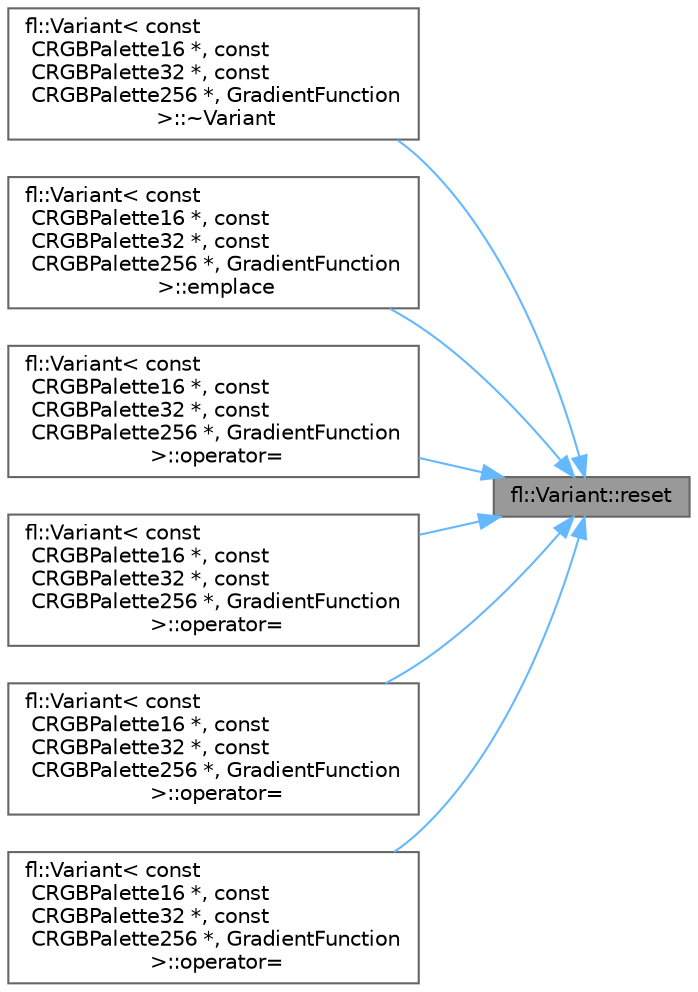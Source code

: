 digraph "fl::Variant::reset"
{
 // INTERACTIVE_SVG=YES
 // LATEX_PDF_SIZE
  bgcolor="transparent";
  edge [fontname=Helvetica,fontsize=10,labelfontname=Helvetica,labelfontsize=10];
  node [fontname=Helvetica,fontsize=10,shape=box,height=0.2,width=0.4];
  rankdir="RL";
  Node1 [id="Node000001",label="fl::Variant::reset",height=0.2,width=0.4,color="gray40", fillcolor="grey60", style="filled", fontcolor="black",tooltip=" "];
  Node1 -> Node2 [id="edge1_Node000001_Node000002",dir="back",color="steelblue1",style="solid",tooltip=" "];
  Node2 [id="Node000002",label="fl::Variant\< const\l CRGBPalette16 *, const\l CRGBPalette32 *, const\l CRGBPalette256 *, GradientFunction\l \>::~Variant",height=0.2,width=0.4,color="grey40", fillcolor="white", style="filled",URL="$de/d60/classfl_1_1_variant_a88be43a26306bef50b3b3093a6a48941.html#a88be43a26306bef50b3b3093a6a48941",tooltip=" "];
  Node1 -> Node3 [id="edge2_Node000001_Node000003",dir="back",color="steelblue1",style="solid",tooltip=" "];
  Node3 [id="Node000003",label="fl::Variant\< const\l CRGBPalette16 *, const\l CRGBPalette32 *, const\l CRGBPalette256 *, GradientFunction\l \>::emplace",height=0.2,width=0.4,color="grey40", fillcolor="white", style="filled",URL="$de/d60/classfl_1_1_variant_a963b578760fe3039e40474218606793c.html#a963b578760fe3039e40474218606793c",tooltip=" "];
  Node1 -> Node4 [id="edge3_Node000001_Node000004",dir="back",color="steelblue1",style="solid",tooltip=" "];
  Node4 [id="Node000004",label="fl::Variant\< const\l CRGBPalette16 *, const\l CRGBPalette32 *, const\l CRGBPalette256 *, GradientFunction\l \>::operator=",height=0.2,width=0.4,color="grey40", fillcolor="white", style="filled",URL="$de/d60/classfl_1_1_variant_a1f7f1a6521a1df1b8350cbde9e370a10.html#a1f7f1a6521a1df1b8350cbde9e370a10",tooltip=" "];
  Node1 -> Node5 [id="edge4_Node000001_Node000005",dir="back",color="steelblue1",style="solid",tooltip=" "];
  Node5 [id="Node000005",label="fl::Variant\< const\l CRGBPalette16 *, const\l CRGBPalette32 *, const\l CRGBPalette256 *, GradientFunction\l \>::operator=",height=0.2,width=0.4,color="grey40", fillcolor="white", style="filled",URL="$de/d60/classfl_1_1_variant_a2197a2dc68da8cca73ed92fd1acb76fe.html#a2197a2dc68da8cca73ed92fd1acb76fe",tooltip=" "];
  Node1 -> Node6 [id="edge5_Node000001_Node000006",dir="back",color="steelblue1",style="solid",tooltip=" "];
  Node6 [id="Node000006",label="fl::Variant\< const\l CRGBPalette16 *, const\l CRGBPalette32 *, const\l CRGBPalette256 *, GradientFunction\l \>::operator=",height=0.2,width=0.4,color="grey40", fillcolor="white", style="filled",URL="$de/d60/classfl_1_1_variant_aab0674aec33dae97035d76ea05fd4f52.html#aab0674aec33dae97035d76ea05fd4f52",tooltip=" "];
  Node1 -> Node7 [id="edge6_Node000001_Node000007",dir="back",color="steelblue1",style="solid",tooltip=" "];
  Node7 [id="Node000007",label="fl::Variant\< const\l CRGBPalette16 *, const\l CRGBPalette32 *, const\l CRGBPalette256 *, GradientFunction\l \>::operator=",height=0.2,width=0.4,color="grey40", fillcolor="white", style="filled",URL="$de/d60/classfl_1_1_variant_a0fcc7074dff9767145c2ef90dc004bb1.html#a0fcc7074dff9767145c2ef90dc004bb1",tooltip=" "];
}
